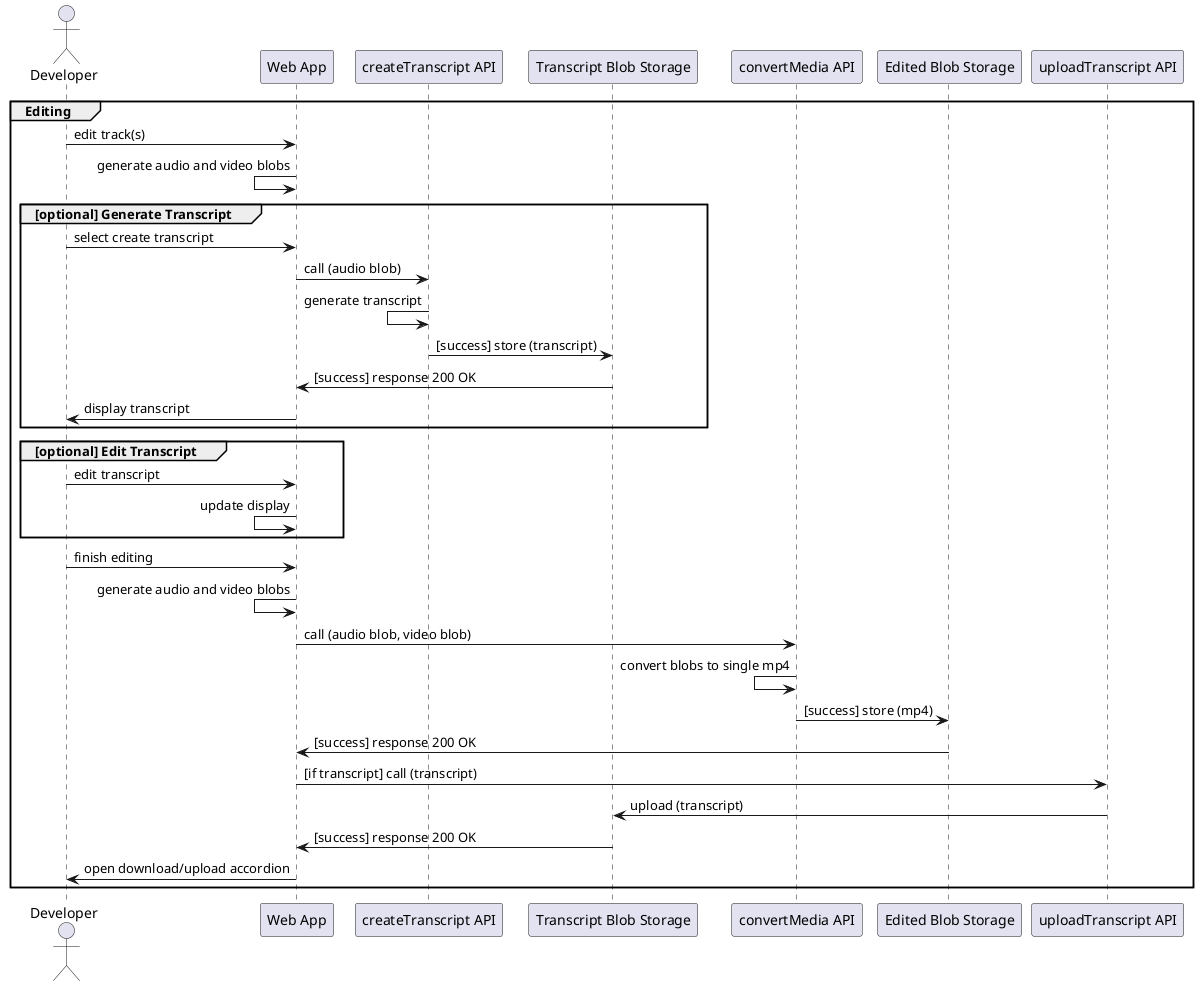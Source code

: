@startuml editing

Actor Developer

group Editing
Developer -> "Web App": edit track(s)
"Web App" <- "Web App": generate audio and video blobs

group [optional] Generate Transcript
Developer -> "Web App": select create transcript
"Web App" -> "createTranscript API": call (audio blob)
"createTranscript API" <- "createTranscript API": generate transcript
"Transcript Blob Storage" <- "createTranscript API": [success] store (transcript)
"Web App" <- "Transcript Blob Storage": [success] response 200 OK
Developer <- "Web App": display transcript
end

group [optional] Edit Transcript
Developer -> "Web App": edit transcript
"Web App" <- "Web App": update display
end

Developer -> "Web App": finish editing
"Web App" <- "Web App": generate audio and video blobs

"Web App" -> "convertMedia API": call (audio blob, video blob)
"convertMedia API" <- "convertMedia API": convert blobs to single mp4
"Edited Blob Storage" <- "convertMedia API": [success] store (mp4)
"Web App" <- "Edited Blob Storage": [success] response 200 OK

"Web App" -> "uploadTranscript API": [if transcript] call (transcript)
"uploadTranscript API" -> "Transcript Blob Storage": upload (transcript)
"Web App" <- "Transcript Blob Storage": [success] response 200 OK
Developer <- "Web App": open download/upload accordion
end

@enduml
